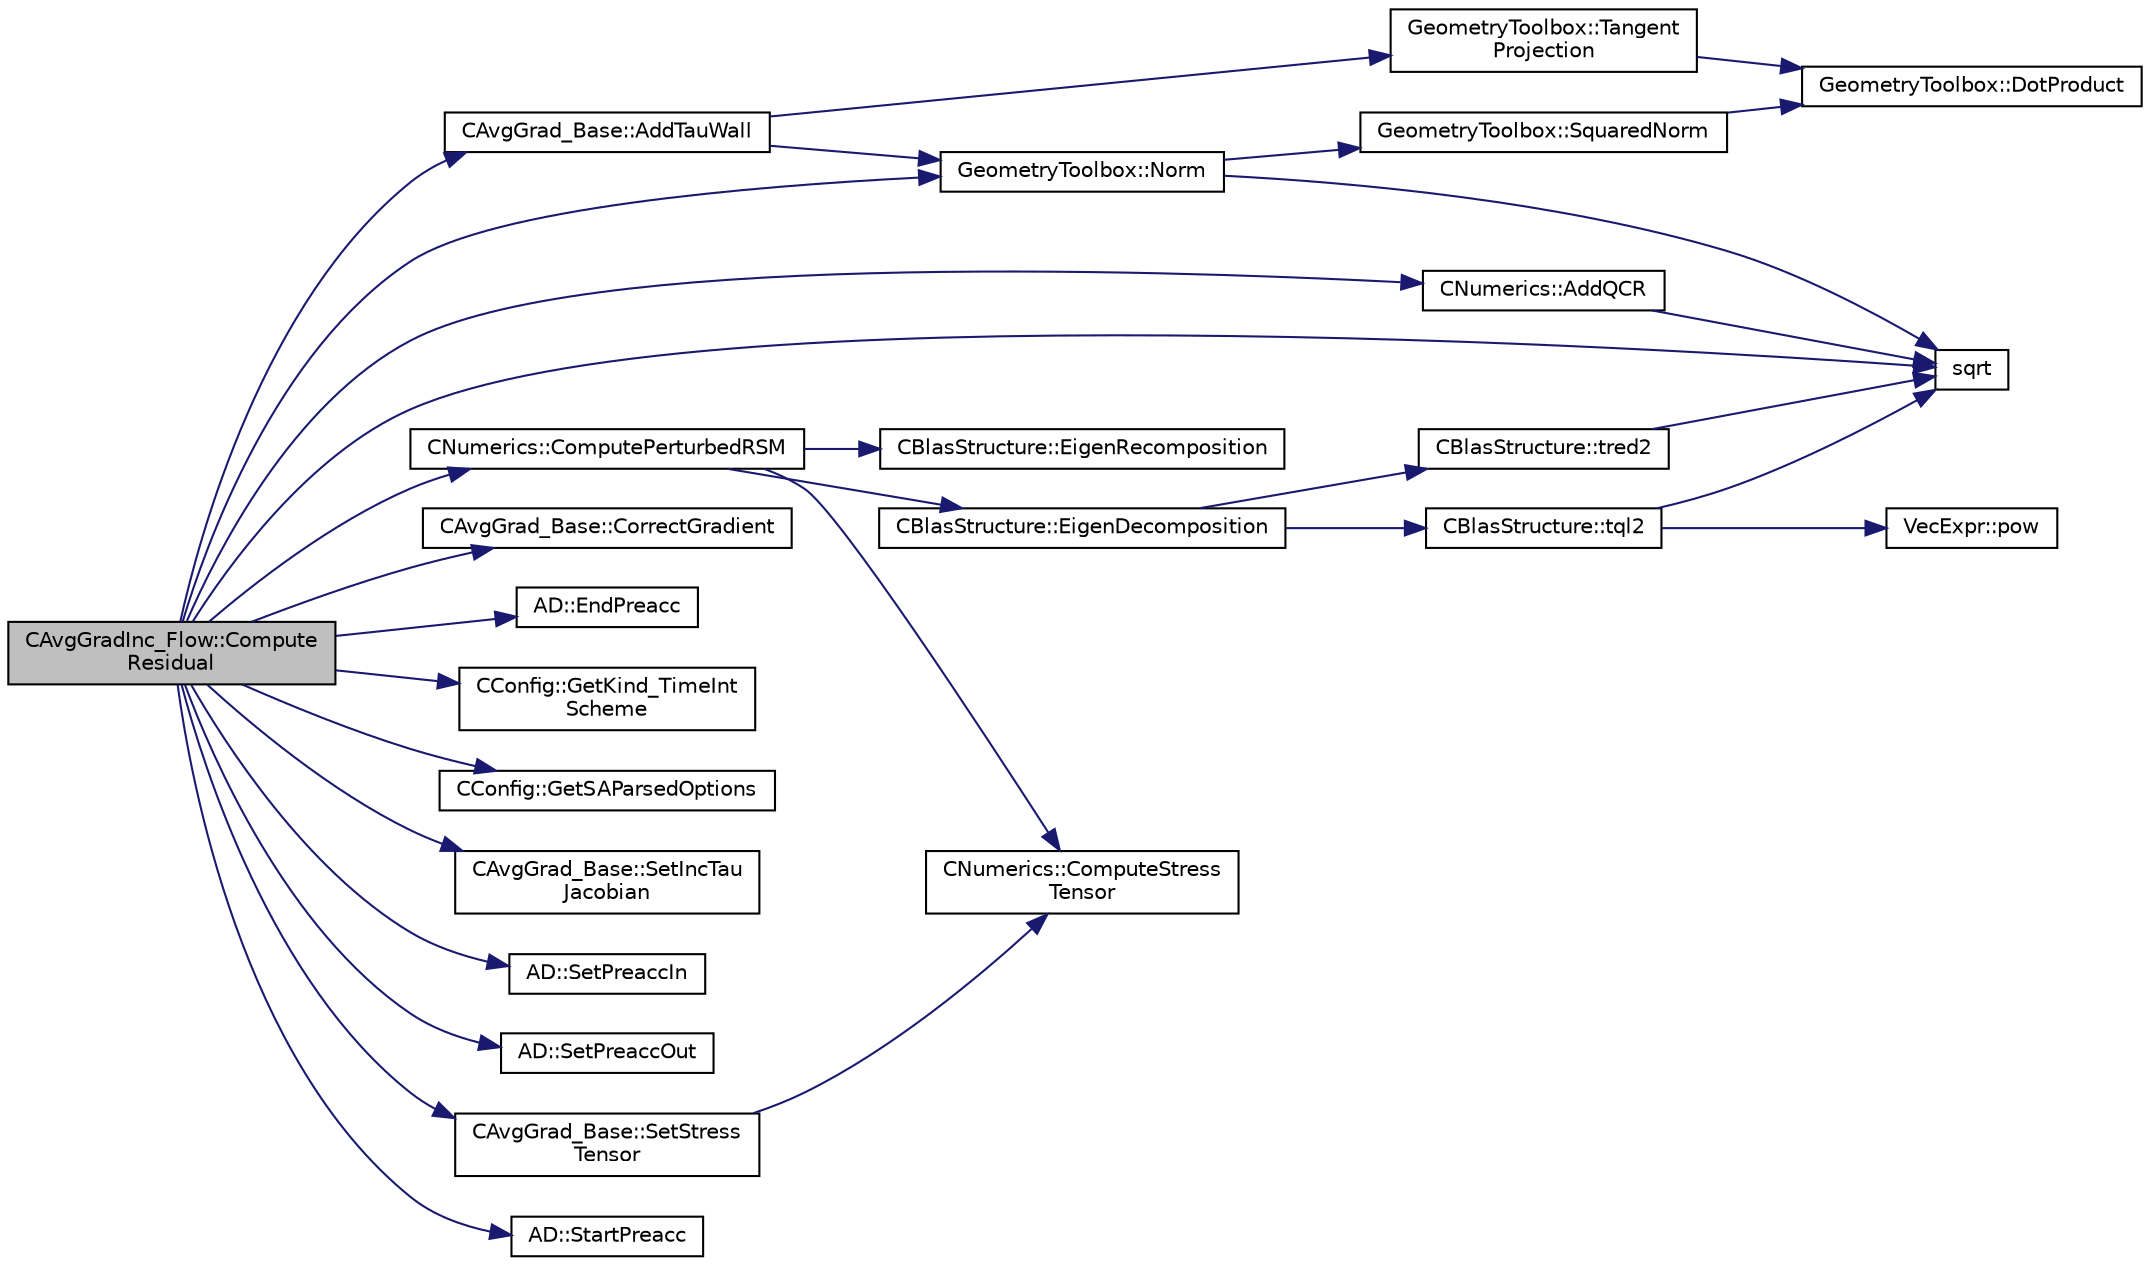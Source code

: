 digraph "CAvgGradInc_Flow::ComputeResidual"
{
 // LATEX_PDF_SIZE
  edge [fontname="Helvetica",fontsize="10",labelfontname="Helvetica",labelfontsize="10"];
  node [fontname="Helvetica",fontsize="10",shape=record];
  rankdir="LR";
  Node1 [label="CAvgGradInc_Flow::Compute\lResidual",height=0.2,width=0.4,color="black", fillcolor="grey75", style="filled", fontcolor="black",tooltip="Compute the viscous flow residual using an average of gradients."];
  Node1 -> Node2 [color="midnightblue",fontsize="10",style="solid",fontname="Helvetica"];
  Node2 [label="CNumerics::AddQCR",height=0.2,width=0.4,color="black", fillcolor="white", style="filled",URL="$classCNumerics.html#a0d75e98c8aa9a8a60fa2b4ef9e17523b",tooltip="Add a correction using a Quadratic Constitutive Relation to the stress tensor."];
  Node2 -> Node3 [color="midnightblue",fontsize="10",style="solid",fontname="Helvetica"];
  Node3 [label="sqrt",height=0.2,width=0.4,color="black", fillcolor="white", style="filled",URL="$group__SIMD.html#ga54a1925ab40fb4249ea255072520de35",tooltip=" "];
  Node1 -> Node4 [color="midnightblue",fontsize="10",style="solid",fontname="Helvetica"];
  Node4 [label="CAvgGrad_Base::AddTauWall",height=0.2,width=0.4,color="black", fillcolor="white", style="filled",URL="$classCAvgGrad__Base.html#aeabe16549d86ccfb5ff74b41671af745",tooltip="Scale the stress tensor using a predefined wall stress."];
  Node4 -> Node5 [color="midnightblue",fontsize="10",style="solid",fontname="Helvetica"];
  Node5 [label="GeometryToolbox::Norm",height=0.2,width=0.4,color="black", fillcolor="white", style="filled",URL="$group__GeometryToolbox.html#gad8b24e50333c9a8378f7abf18222f36a",tooltip=" "];
  Node5 -> Node3 [color="midnightblue",fontsize="10",style="solid",fontname="Helvetica"];
  Node5 -> Node6 [color="midnightblue",fontsize="10",style="solid",fontname="Helvetica"];
  Node6 [label="GeometryToolbox::SquaredNorm",height=0.2,width=0.4,color="black", fillcolor="white", style="filled",URL="$group__GeometryToolbox.html#ga98c9b9314cc6352c9bba49b8cfb4b056",tooltip=" "];
  Node6 -> Node7 [color="midnightblue",fontsize="10",style="solid",fontname="Helvetica"];
  Node7 [label="GeometryToolbox::DotProduct",height=0.2,width=0.4,color="black", fillcolor="white", style="filled",URL="$group__GeometryToolbox.html#ga7ec3e1e20fab73dbf0159fe38492cc89",tooltip=" "];
  Node4 -> Node8 [color="midnightblue",fontsize="10",style="solid",fontname="Helvetica"];
  Node8 [label="GeometryToolbox::Tangent\lProjection",height=0.2,width=0.4,color="black", fillcolor="white", style="filled",URL="$group__GeometryToolbox.html#ga82220c2cda9dc90a9cc22e77001550ee",tooltip="Tangent projection"];
  Node8 -> Node7 [color="midnightblue",fontsize="10",style="solid",fontname="Helvetica"];
  Node1 -> Node9 [color="midnightblue",fontsize="10",style="solid",fontname="Helvetica"];
  Node9 [label="CNumerics::ComputePerturbedRSM",height=0.2,width=0.4,color="black", fillcolor="white", style="filled",URL="$classCNumerics.html#a63e8563eb6e5e4afd133f3147e2d3390",tooltip="Perturb the Reynolds stress tensor based on parameters."];
  Node9 -> Node10 [color="midnightblue",fontsize="10",style="solid",fontname="Helvetica"];
  Node10 [label="CNumerics::ComputeStress\lTensor",height=0.2,width=0.4,color="black", fillcolor="white", style="filled",URL="$classCNumerics.html#a18b6238c38e05339954c0bb6121203d1",tooltip="Compute the stress tensor from the velocity gradients."];
  Node9 -> Node11 [color="midnightblue",fontsize="10",style="solid",fontname="Helvetica"];
  Node11 [label="CBlasStructure::EigenDecomposition",height=0.2,width=0.4,color="black", fillcolor="white", style="filled",URL="$classCBlasStructure.html#a277569e1a51bf41ac5b988a839b309c7",tooltip="Decomposes the symmetric matrix A_ij, into eigenvectors and eigenvalues."];
  Node11 -> Node12 [color="midnightblue",fontsize="10",style="solid",fontname="Helvetica"];
  Node12 [label="CBlasStructure::tql2",height=0.2,width=0.4,color="black", fillcolor="white", style="filled",URL="$classCBlasStructure.html#aeada625dd4b5aca04b6746b667948b96",tooltip="tql2 Author:"];
  Node12 -> Node13 [color="midnightblue",fontsize="10",style="solid",fontname="Helvetica"];
  Node13 [label="VecExpr::pow",height=0.2,width=0.4,color="black", fillcolor="white", style="filled",URL="$group__VecExpr.html#ga7fb255e1f2a1773d3cc6ff7bee1aadd2",tooltip=" "];
  Node12 -> Node3 [color="midnightblue",fontsize="10",style="solid",fontname="Helvetica"];
  Node11 -> Node14 [color="midnightblue",fontsize="10",style="solid",fontname="Helvetica"];
  Node14 [label="CBlasStructure::tred2",height=0.2,width=0.4,color="black", fillcolor="white", style="filled",URL="$classCBlasStructure.html#abeff6932a6cd6d6c9bba7025f5055b0f",tooltip="tred2 Author:"];
  Node14 -> Node3 [color="midnightblue",fontsize="10",style="solid",fontname="Helvetica"];
  Node9 -> Node15 [color="midnightblue",fontsize="10",style="solid",fontname="Helvetica"];
  Node15 [label="CBlasStructure::EigenRecomposition",height=0.2,width=0.4,color="black", fillcolor="white", style="filled",URL="$classCBlasStructure.html#a5d36305948a655eade62b36ce4df1d5a",tooltip="Recomposes the eigenvectors and eigenvalues into a matrix."];
  Node1 -> Node16 [color="midnightblue",fontsize="10",style="solid",fontname="Helvetica"];
  Node16 [label="CAvgGrad_Base::CorrectGradient",height=0.2,width=0.4,color="black", fillcolor="white", style="filled",URL="$classCAvgGrad__Base.html#a470c512dfe09e88794803e92446f0818",tooltip="Apply a correction to the gradient to reduce the truncation error."];
  Node1 -> Node17 [color="midnightblue",fontsize="10",style="solid",fontname="Helvetica"];
  Node17 [label="AD::EndPreacc",height=0.2,width=0.4,color="black", fillcolor="white", style="filled",URL="$namespaceAD.html#a309d057a92faa60a3a760254678ec9ea",tooltip="Ends a preaccumulation section and computes the local Jacobi matrix of a code section using the varia..."];
  Node1 -> Node18 [color="midnightblue",fontsize="10",style="solid",fontname="Helvetica"];
  Node18 [label="CConfig::GetKind_TimeInt\lScheme",height=0.2,width=0.4,color="black", fillcolor="white", style="filled",URL="$classCConfig.html#ad16f71356f146b530fb1fbb45444525c",tooltip="Get the kind of time integration method."];
  Node1 -> Node19 [color="midnightblue",fontsize="10",style="solid",fontname="Helvetica"];
  Node19 [label="CConfig::GetSAParsedOptions",height=0.2,width=0.4,color="black", fillcolor="white", style="filled",URL="$classCConfig.html#a66aa27cc745f1c7328987376dbd6788d",tooltip="Get parsed SA option data structure."];
  Node1 -> Node5 [color="midnightblue",fontsize="10",style="solid",fontname="Helvetica"];
  Node1 -> Node20 [color="midnightblue",fontsize="10",style="solid",fontname="Helvetica"];
  Node20 [label="CAvgGrad_Base::SetIncTau\lJacobian",height=0.2,width=0.4,color="black", fillcolor="white", style="filled",URL="$classCAvgGrad__Base.html#a0904f12c8d727268387c3897689a696d",tooltip="Calculate the Jacobian of the viscous and turbulent stress tensor."];
  Node1 -> Node21 [color="midnightblue",fontsize="10",style="solid",fontname="Helvetica"];
  Node21 [label="AD::SetPreaccIn",height=0.2,width=0.4,color="black", fillcolor="white", style="filled",URL="$namespaceAD.html#aa163589c94af6ddfdbcf901ecc76ac77",tooltip="Sets the scalar inputs of a preaccumulation section."];
  Node1 -> Node22 [color="midnightblue",fontsize="10",style="solid",fontname="Helvetica"];
  Node22 [label="AD::SetPreaccOut",height=0.2,width=0.4,color="black", fillcolor="white", style="filled",URL="$namespaceAD.html#a96f26aa5f6909173e990e03b864fec33",tooltip="Sets the scalar outputs of a preaccumulation section."];
  Node1 -> Node23 [color="midnightblue",fontsize="10",style="solid",fontname="Helvetica"];
  Node23 [label="CAvgGrad_Base::SetStress\lTensor",height=0.2,width=0.4,color="black", fillcolor="white", style="filled",URL="$classCAvgGrad__Base.html#a78834d71888152df8585815995703abc",tooltip="Calculate the viscous + turbulent stress tensor."];
  Node23 -> Node10 [color="midnightblue",fontsize="10",style="solid",fontname="Helvetica"];
  Node1 -> Node3 [color="midnightblue",fontsize="10",style="solid",fontname="Helvetica"];
  Node1 -> Node24 [color="midnightblue",fontsize="10",style="solid",fontname="Helvetica"];
  Node24 [label="AD::StartPreacc",height=0.2,width=0.4,color="black", fillcolor="white", style="filled",URL="$namespaceAD.html#a2a1e9c4b109fd751e84132c9495de3ff",tooltip="Starts a new preaccumulation section and sets the input variables."];
}
